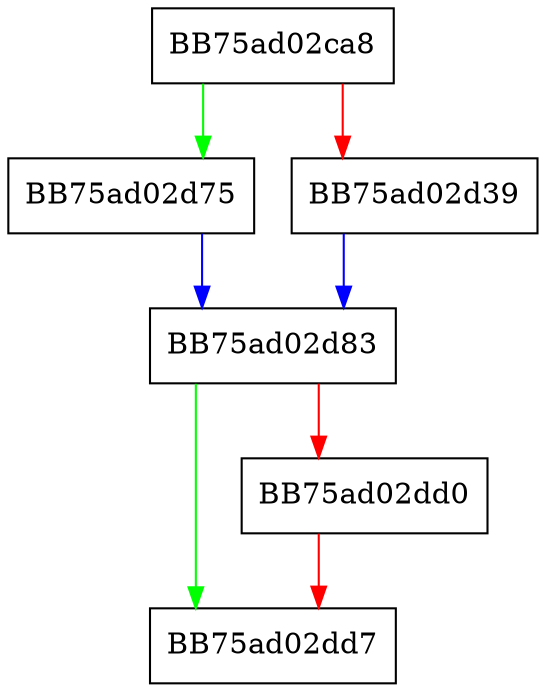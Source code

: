 digraph CMpVersionDllWrapper {
  node [shape="box"];
  graph [splines=ortho];
  BB75ad02ca8 -> BB75ad02d75 [color="green"];
  BB75ad02ca8 -> BB75ad02d39 [color="red"];
  BB75ad02d39 -> BB75ad02d83 [color="blue"];
  BB75ad02d75 -> BB75ad02d83 [color="blue"];
  BB75ad02d83 -> BB75ad02dd7 [color="green"];
  BB75ad02d83 -> BB75ad02dd0 [color="red"];
  BB75ad02dd0 -> BB75ad02dd7 [color="red"];
}